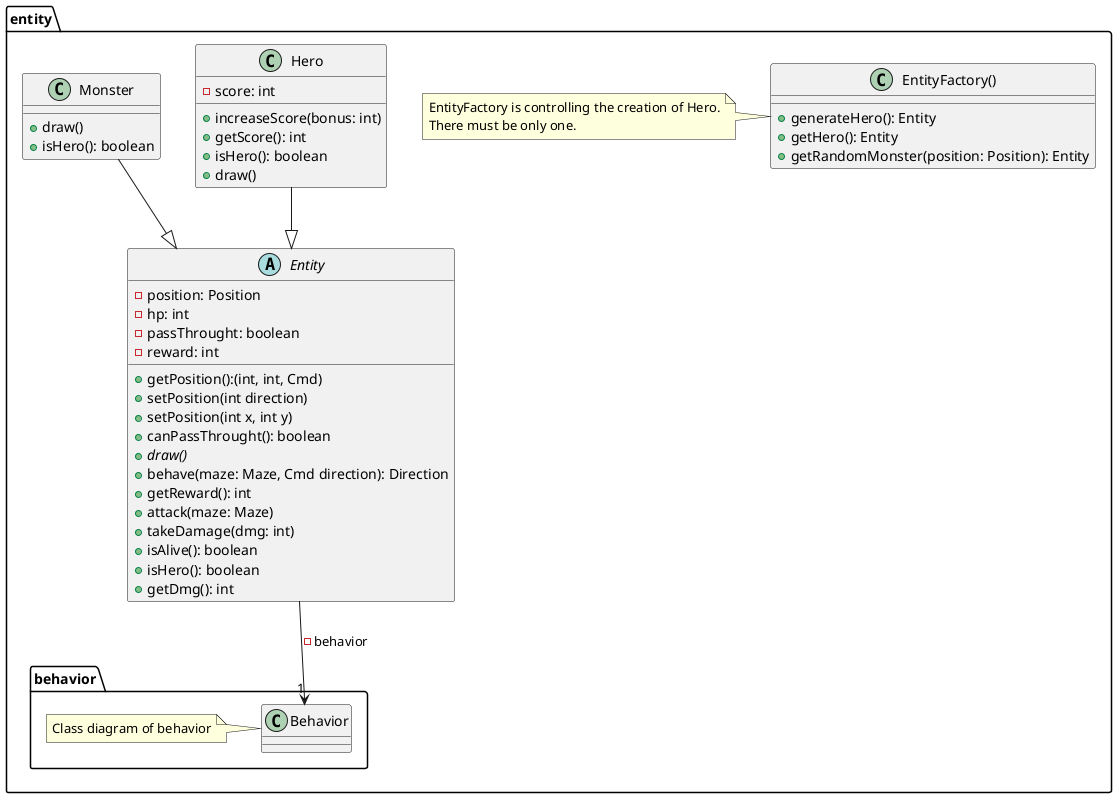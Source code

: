 @startuml

package entity{

    abstract Entity{
        - position: Position
        - hp: int
        - passThrought: boolean
        - reward: int
        + getPosition():(int, int, Cmd)
        + setPosition(int direction)
        + setPosition(int x, int y)
        + canPassThrought(): boolean
        + {abstract} draw()
        + behave(maze: Maze, Cmd direction): Direction
        + getReward(): int
        + attack(maze: Maze)
        + takeDamage(dmg: int)
        + isAlive(): boolean
        + isHero(): boolean
        + getDmg(): int
    }

    class Hero {
        - score: int
        + increaseScore(bonus: int)
        + getScore(): int
        + isHero(): boolean
        + draw()
    }

    class Monster{
        + draw()
        + isHero(): boolean
    }

    package behavior{

        class Behavior{

        }

        note left: Class diagram of behavior

    }

    class EntityFactory(){
        + generateHero(): Entity
        + getHero(): Entity
        + getRandomMonster(position: Position): Entity
    }

    note left: EntityFactory is controlling the creation of Hero.\nThere must be only one.

}



Hero --|> Entity
Monster --|> Entity
Entity --> "1" Behavior: - behavior

@enduml